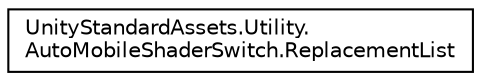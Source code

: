 digraph "Graphical Class Hierarchy"
{
 // LATEX_PDF_SIZE
  edge [fontname="Helvetica",fontsize="10",labelfontname="Helvetica",labelfontsize="10"];
  node [fontname="Helvetica",fontsize="10",shape=record];
  rankdir="LR";
  Node0 [label="UnityStandardAssets.Utility.\lAutoMobileShaderSwitch.ReplacementList",height=0.2,width=0.4,color="black", fillcolor="white", style="filled",URL="$class_unity_standard_assets_1_1_utility_1_1_auto_mobile_shader_switch_1_1_replacement_list.html",tooltip=" "];
}
